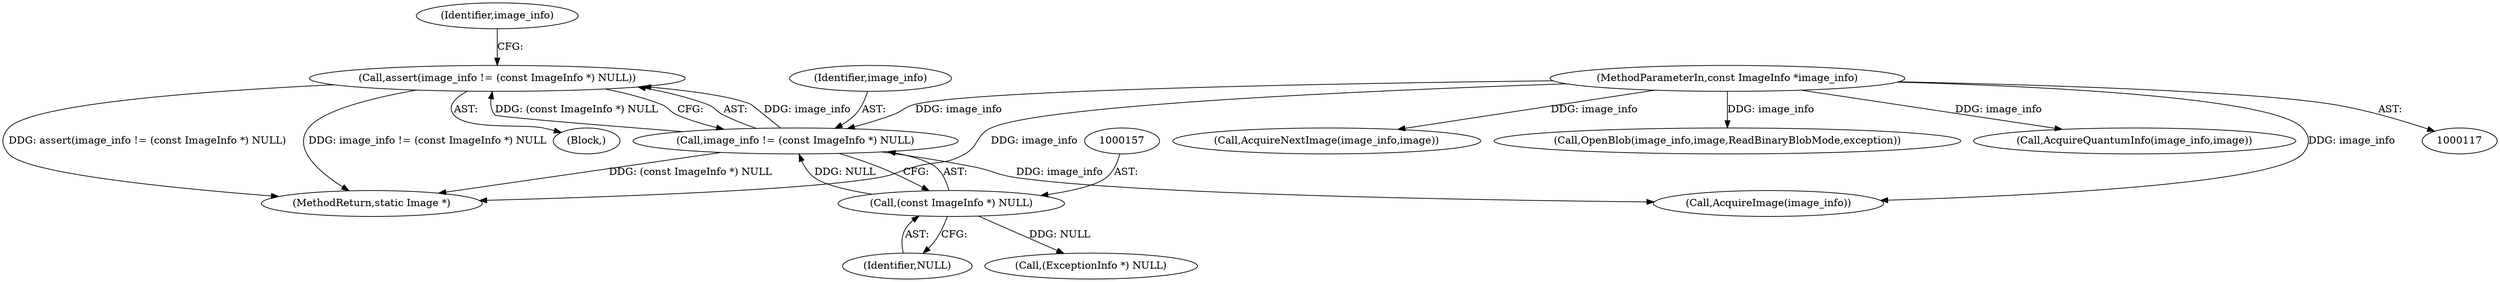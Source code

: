 digraph "0_ImageMagick_f6e9d0d9955e85bdd7540b251cd50d598dacc5e6_34@API" {
"1000153" [label="(Call,assert(image_info != (const ImageInfo *) NULL))"];
"1000154" [label="(Call,image_info != (const ImageInfo *) NULL)"];
"1000118" [label="(MethodParameterIn,const ImageInfo *image_info)"];
"1000156" [label="(Call,(const ImageInfo *) NULL)"];
"1000153" [label="(Call,assert(image_info != (const ImageInfo *) NULL))"];
"1000155" [label="(Identifier,image_info)"];
"1000154" [label="(Call,image_info != (const ImageInfo *) NULL)"];
"1000194" [label="(Call,AcquireImage(image_info))"];
"1003438" [label="(Call,AcquireNextImage(image_info,image))"];
"1000156" [label="(Call,(const ImageInfo *) NULL)"];
"1000198" [label="(Call,OpenBlob(image_info,image,ReadBinaryBlobMode,exception))"];
"1000120" [label="(Block,)"];
"1000162" [label="(Identifier,image_info)"];
"1002382" [label="(Call,AcquireQuantumInfo(image_info,image))"];
"1000158" [label="(Identifier,NULL)"];
"1000183" [label="(Call,(ExceptionInfo *) NULL)"];
"1000118" [label="(MethodParameterIn,const ImageInfo *image_info)"];
"1003485" [label="(MethodReturn,static Image *)"];
"1000153" -> "1000120"  [label="AST: "];
"1000153" -> "1000154"  [label="CFG: "];
"1000154" -> "1000153"  [label="AST: "];
"1000162" -> "1000153"  [label="CFG: "];
"1000153" -> "1003485"  [label="DDG: assert(image_info != (const ImageInfo *) NULL)"];
"1000153" -> "1003485"  [label="DDG: image_info != (const ImageInfo *) NULL"];
"1000154" -> "1000153"  [label="DDG: image_info"];
"1000154" -> "1000153"  [label="DDG: (const ImageInfo *) NULL"];
"1000154" -> "1000156"  [label="CFG: "];
"1000155" -> "1000154"  [label="AST: "];
"1000156" -> "1000154"  [label="AST: "];
"1000154" -> "1003485"  [label="DDG: (const ImageInfo *) NULL"];
"1000118" -> "1000154"  [label="DDG: image_info"];
"1000156" -> "1000154"  [label="DDG: NULL"];
"1000154" -> "1000194"  [label="DDG: image_info"];
"1000118" -> "1000117"  [label="AST: "];
"1000118" -> "1003485"  [label="DDG: image_info"];
"1000118" -> "1000194"  [label="DDG: image_info"];
"1000118" -> "1000198"  [label="DDG: image_info"];
"1000118" -> "1002382"  [label="DDG: image_info"];
"1000118" -> "1003438"  [label="DDG: image_info"];
"1000156" -> "1000158"  [label="CFG: "];
"1000157" -> "1000156"  [label="AST: "];
"1000158" -> "1000156"  [label="AST: "];
"1000156" -> "1000183"  [label="DDG: NULL"];
}
